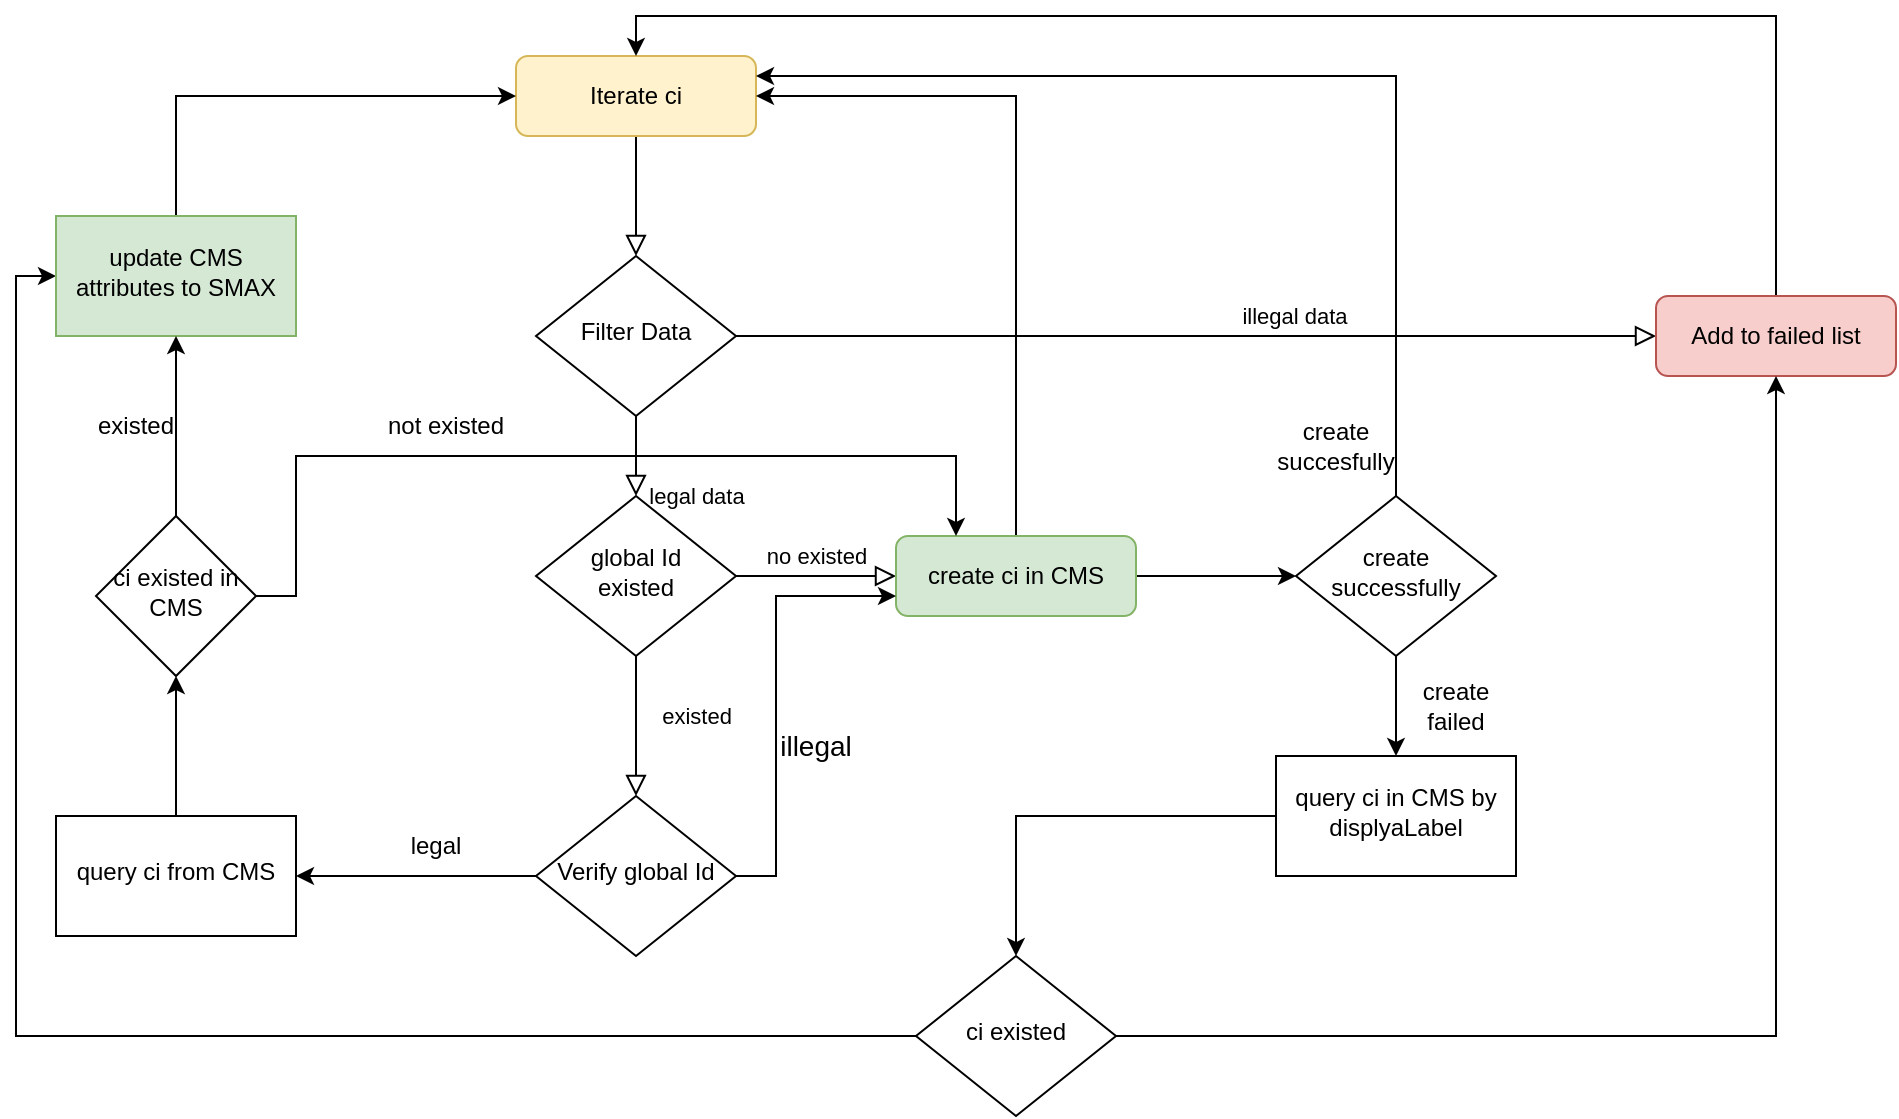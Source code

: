 <mxfile version="16.2.2" type="github">
  <diagram id="C5RBs43oDa-KdzZeNtuy" name="Page-1">
    <mxGraphModel dx="1038" dy="643" grid="1" gridSize="10" guides="1" tooltips="1" connect="1" arrows="1" fold="1" page="1" pageScale="1" pageWidth="827" pageHeight="1169" math="0" shadow="0">
      <root>
        <mxCell id="WIyWlLk6GJQsqaUBKTNV-0" />
        <mxCell id="WIyWlLk6GJQsqaUBKTNV-1" parent="WIyWlLk6GJQsqaUBKTNV-0" />
        <mxCell id="WIyWlLk6GJQsqaUBKTNV-2" value="" style="rounded=0;html=1;jettySize=auto;orthogonalLoop=1;fontSize=11;endArrow=block;endFill=0;endSize=8;strokeWidth=1;shadow=0;labelBackgroundColor=none;edgeStyle=orthogonalEdgeStyle;" parent="WIyWlLk6GJQsqaUBKTNV-1" source="WIyWlLk6GJQsqaUBKTNV-3" target="WIyWlLk6GJQsqaUBKTNV-6" edge="1">
          <mxGeometry relative="1" as="geometry" />
        </mxCell>
        <mxCell id="WIyWlLk6GJQsqaUBKTNV-3" value="Iterate ci" style="rounded=1;whiteSpace=wrap;html=1;fontSize=12;glass=0;strokeWidth=1;shadow=0;fillColor=#fff2cc;strokeColor=#d6b656;" parent="WIyWlLk6GJQsqaUBKTNV-1" vertex="1">
          <mxGeometry x="280" y="70" width="120" height="40" as="geometry" />
        </mxCell>
        <mxCell id="WIyWlLk6GJQsqaUBKTNV-4" value="legal data" style="rounded=0;html=1;jettySize=auto;orthogonalLoop=1;fontSize=11;endArrow=block;endFill=0;endSize=8;strokeWidth=1;shadow=0;labelBackgroundColor=none;edgeStyle=orthogonalEdgeStyle;" parent="WIyWlLk6GJQsqaUBKTNV-1" source="WIyWlLk6GJQsqaUBKTNV-6" target="WIyWlLk6GJQsqaUBKTNV-10" edge="1">
          <mxGeometry x="1" y="30" relative="1" as="geometry">
            <mxPoint as="offset" />
          </mxGeometry>
        </mxCell>
        <mxCell id="WIyWlLk6GJQsqaUBKTNV-5" value="illegal data" style="edgeStyle=orthogonalEdgeStyle;rounded=0;html=1;jettySize=auto;orthogonalLoop=1;fontSize=11;endArrow=block;endFill=0;endSize=8;strokeWidth=1;shadow=0;labelBackgroundColor=none;" parent="WIyWlLk6GJQsqaUBKTNV-1" source="WIyWlLk6GJQsqaUBKTNV-6" target="WIyWlLk6GJQsqaUBKTNV-7" edge="1">
          <mxGeometry x="0.214" y="10" relative="1" as="geometry">
            <mxPoint as="offset" />
          </mxGeometry>
        </mxCell>
        <mxCell id="WIyWlLk6GJQsqaUBKTNV-6" value="Filter Data" style="rhombus;whiteSpace=wrap;html=1;shadow=0;fontFamily=Helvetica;fontSize=12;align=center;strokeWidth=1;spacing=6;spacingTop=-4;" parent="WIyWlLk6GJQsqaUBKTNV-1" vertex="1">
          <mxGeometry x="290" y="170" width="100" height="80" as="geometry" />
        </mxCell>
        <mxCell id="2wZz1OtGQcBtz8wy5y7g-34" style="edgeStyle=orthogonalEdgeStyle;rounded=0;orthogonalLoop=1;jettySize=auto;html=1;entryX=0.5;entryY=0;entryDx=0;entryDy=0;fontSize=12;" edge="1" parent="WIyWlLk6GJQsqaUBKTNV-1" source="WIyWlLk6GJQsqaUBKTNV-7" target="WIyWlLk6GJQsqaUBKTNV-3">
          <mxGeometry relative="1" as="geometry">
            <Array as="points">
              <mxPoint x="910" y="50" />
              <mxPoint x="340" y="50" />
            </Array>
          </mxGeometry>
        </mxCell>
        <mxCell id="WIyWlLk6GJQsqaUBKTNV-7" value="Add to failed list" style="rounded=1;whiteSpace=wrap;html=1;fontSize=12;glass=0;strokeWidth=1;shadow=0;fillColor=#f8cecc;strokeColor=#b85450;" parent="WIyWlLk6GJQsqaUBKTNV-1" vertex="1">
          <mxGeometry x="850" y="190" width="120" height="40" as="geometry" />
        </mxCell>
        <mxCell id="WIyWlLk6GJQsqaUBKTNV-8" value="existed" style="rounded=0;html=1;jettySize=auto;orthogonalLoop=1;fontSize=11;endArrow=block;endFill=0;endSize=8;strokeWidth=1;shadow=0;labelBackgroundColor=none;edgeStyle=orthogonalEdgeStyle;" parent="WIyWlLk6GJQsqaUBKTNV-1" source="WIyWlLk6GJQsqaUBKTNV-10" edge="1">
          <mxGeometry x="-0.143" y="30" relative="1" as="geometry">
            <mxPoint as="offset" />
            <mxPoint x="340" y="440" as="targetPoint" />
          </mxGeometry>
        </mxCell>
        <mxCell id="WIyWlLk6GJQsqaUBKTNV-9" value="no existed" style="edgeStyle=orthogonalEdgeStyle;rounded=0;html=1;jettySize=auto;orthogonalLoop=1;fontSize=11;endArrow=block;endFill=0;endSize=8;strokeWidth=1;shadow=0;labelBackgroundColor=none;" parent="WIyWlLk6GJQsqaUBKTNV-1" source="WIyWlLk6GJQsqaUBKTNV-10" target="WIyWlLk6GJQsqaUBKTNV-12" edge="1">
          <mxGeometry y="10" relative="1" as="geometry">
            <mxPoint as="offset" />
          </mxGeometry>
        </mxCell>
        <mxCell id="WIyWlLk6GJQsqaUBKTNV-10" value="global Id&lt;br&gt;existed" style="rhombus;whiteSpace=wrap;html=1;shadow=0;fontFamily=Helvetica;fontSize=12;align=center;strokeWidth=1;spacing=6;spacingTop=-4;" parent="WIyWlLk6GJQsqaUBKTNV-1" vertex="1">
          <mxGeometry x="290" y="290" width="100" height="80" as="geometry" />
        </mxCell>
        <mxCell id="2wZz1OtGQcBtz8wy5y7g-21" style="edgeStyle=orthogonalEdgeStyle;rounded=0;orthogonalLoop=1;jettySize=auto;html=1;fontSize=14;entryX=1;entryY=0.5;entryDx=0;entryDy=0;" edge="1" parent="WIyWlLk6GJQsqaUBKTNV-1" source="WIyWlLk6GJQsqaUBKTNV-12" target="WIyWlLk6GJQsqaUBKTNV-3">
          <mxGeometry relative="1" as="geometry">
            <mxPoint x="530" y="30" as="targetPoint" />
            <Array as="points">
              <mxPoint x="530" y="90" />
            </Array>
          </mxGeometry>
        </mxCell>
        <mxCell id="2wZz1OtGQcBtz8wy5y7g-40" value="" style="edgeStyle=orthogonalEdgeStyle;rounded=0;orthogonalLoop=1;jettySize=auto;html=1;fontSize=12;" edge="1" parent="WIyWlLk6GJQsqaUBKTNV-1" source="WIyWlLk6GJQsqaUBKTNV-12" target="2wZz1OtGQcBtz8wy5y7g-39">
          <mxGeometry relative="1" as="geometry" />
        </mxCell>
        <mxCell id="WIyWlLk6GJQsqaUBKTNV-12" value="create ci in CMS" style="rounded=1;whiteSpace=wrap;html=1;fontSize=12;glass=0;strokeWidth=1;shadow=0;fillColor=#d5e8d4;strokeColor=#82b366;" parent="WIyWlLk6GJQsqaUBKTNV-1" vertex="1">
          <mxGeometry x="470" y="310" width="120" height="40" as="geometry" />
        </mxCell>
        <mxCell id="2wZz1OtGQcBtz8wy5y7g-6" style="edgeStyle=orthogonalEdgeStyle;rounded=0;orthogonalLoop=1;jettySize=auto;html=1;entryX=0.5;entryY=1;entryDx=0;entryDy=0;" edge="1" parent="WIyWlLk6GJQsqaUBKTNV-1" source="2wZz1OtGQcBtz8wy5y7g-4" target="WIyWlLk6GJQsqaUBKTNV-7">
          <mxGeometry relative="1" as="geometry">
            <Array as="points">
              <mxPoint x="910" y="560" />
            </Array>
          </mxGeometry>
        </mxCell>
        <mxCell id="2wZz1OtGQcBtz8wy5y7g-8" style="edgeStyle=orthogonalEdgeStyle;rounded=0;orthogonalLoop=1;jettySize=auto;html=1;entryX=0;entryY=0.5;entryDx=0;entryDy=0;" edge="1" parent="WIyWlLk6GJQsqaUBKTNV-1" source="2wZz1OtGQcBtz8wy5y7g-4" target="2wZz1OtGQcBtz8wy5y7g-15">
          <mxGeometry relative="1" as="geometry">
            <mxPoint x="20" y="120" as="targetPoint" />
          </mxGeometry>
        </mxCell>
        <mxCell id="2wZz1OtGQcBtz8wy5y7g-4" value="ci existed" style="rhombus;whiteSpace=wrap;html=1;shadow=0;fontFamily=Helvetica;fontSize=12;align=center;strokeWidth=1;spacing=6;spacingTop=-4;" vertex="1" parent="WIyWlLk6GJQsqaUBKTNV-1">
          <mxGeometry x="480" y="520" width="100" height="80" as="geometry" />
        </mxCell>
        <mxCell id="2wZz1OtGQcBtz8wy5y7g-22" style="edgeStyle=orthogonalEdgeStyle;rounded=0;orthogonalLoop=1;jettySize=auto;html=1;fontSize=14;" edge="1" parent="WIyWlLk6GJQsqaUBKTNV-1" source="2wZz1OtGQcBtz8wy5y7g-12">
          <mxGeometry relative="1" as="geometry">
            <mxPoint x="470" y="340" as="targetPoint" />
            <Array as="points">
              <mxPoint x="410" y="480" />
              <mxPoint x="410" y="340" />
              <mxPoint x="470" y="340" />
            </Array>
          </mxGeometry>
        </mxCell>
        <mxCell id="2wZz1OtGQcBtz8wy5y7g-27" value="" style="edgeStyle=orthogonalEdgeStyle;rounded=0;orthogonalLoop=1;jettySize=auto;html=1;fontSize=12;" edge="1" parent="WIyWlLk6GJQsqaUBKTNV-1" source="2wZz1OtGQcBtz8wy5y7g-12" target="2wZz1OtGQcBtz8wy5y7g-13">
          <mxGeometry relative="1" as="geometry" />
        </mxCell>
        <mxCell id="2wZz1OtGQcBtz8wy5y7g-12" value="Verify global Id" style="rhombus;whiteSpace=wrap;html=1;shadow=0;fontFamily=Helvetica;fontSize=12;align=center;strokeWidth=1;spacing=6;spacingTop=-4;" vertex="1" parent="WIyWlLk6GJQsqaUBKTNV-1">
          <mxGeometry x="290" y="440" width="100" height="80" as="geometry" />
        </mxCell>
        <mxCell id="2wZz1OtGQcBtz8wy5y7g-29" value="" style="edgeStyle=orthogonalEdgeStyle;rounded=0;orthogonalLoop=1;jettySize=auto;html=1;fontSize=12;" edge="1" parent="WIyWlLk6GJQsqaUBKTNV-1" source="2wZz1OtGQcBtz8wy5y7g-13" target="2wZz1OtGQcBtz8wy5y7g-28">
          <mxGeometry relative="1" as="geometry">
            <Array as="points">
              <mxPoint x="110" y="420" />
              <mxPoint x="110" y="420" />
            </Array>
          </mxGeometry>
        </mxCell>
        <mxCell id="2wZz1OtGQcBtz8wy5y7g-13" value="query ci from CMS" style="whiteSpace=wrap;html=1;shadow=0;strokeWidth=1;spacing=6;spacingTop=-4;" vertex="1" parent="WIyWlLk6GJQsqaUBKTNV-1">
          <mxGeometry x="50" y="450" width="120" height="60" as="geometry" />
        </mxCell>
        <mxCell id="2wZz1OtGQcBtz8wy5y7g-17" style="edgeStyle=orthogonalEdgeStyle;rounded=0;orthogonalLoop=1;jettySize=auto;html=1;entryX=0;entryY=0.5;entryDx=0;entryDy=0;" edge="1" parent="WIyWlLk6GJQsqaUBKTNV-1" source="2wZz1OtGQcBtz8wy5y7g-15" target="WIyWlLk6GJQsqaUBKTNV-3">
          <mxGeometry relative="1" as="geometry">
            <Array as="points">
              <mxPoint x="110" y="90" />
            </Array>
          </mxGeometry>
        </mxCell>
        <mxCell id="2wZz1OtGQcBtz8wy5y7g-15" value="update CMS attributes to SMAX" style="whiteSpace=wrap;html=1;shadow=0;strokeWidth=1;spacing=6;spacingTop=-4;fillColor=#d5e8d4;strokeColor=#82b366;" vertex="1" parent="WIyWlLk6GJQsqaUBKTNV-1">
          <mxGeometry x="50" y="150" width="120" height="60" as="geometry" />
        </mxCell>
        <mxCell id="2wZz1OtGQcBtz8wy5y7g-23" value="legal" style="text;html=1;strokeColor=none;fillColor=none;align=center;verticalAlign=middle;whiteSpace=wrap;rounded=0;" vertex="1" parent="WIyWlLk6GJQsqaUBKTNV-1">
          <mxGeometry x="210" y="450" width="60" height="30" as="geometry" />
        </mxCell>
        <mxCell id="2wZz1OtGQcBtz8wy5y7g-24" value="illegal" style="text;html=1;strokeColor=none;fillColor=none;align=center;verticalAlign=middle;whiteSpace=wrap;rounded=0;fontSize=14;" vertex="1" parent="WIyWlLk6GJQsqaUBKTNV-1">
          <mxGeometry x="400" y="400" width="60" height="30" as="geometry" />
        </mxCell>
        <mxCell id="2wZz1OtGQcBtz8wy5y7g-30" style="edgeStyle=orthogonalEdgeStyle;rounded=0;orthogonalLoop=1;jettySize=auto;html=1;entryX=0.25;entryY=0;entryDx=0;entryDy=0;fontSize=12;" edge="1" parent="WIyWlLk6GJQsqaUBKTNV-1" source="2wZz1OtGQcBtz8wy5y7g-28" target="WIyWlLk6GJQsqaUBKTNV-12">
          <mxGeometry relative="1" as="geometry">
            <Array as="points">
              <mxPoint x="170" y="340" />
              <mxPoint x="170" y="270" />
              <mxPoint x="500" y="270" />
            </Array>
          </mxGeometry>
        </mxCell>
        <mxCell id="2wZz1OtGQcBtz8wy5y7g-32" value="" style="edgeStyle=orthogonalEdgeStyle;rounded=0;orthogonalLoop=1;jettySize=auto;html=1;fontSize=12;" edge="1" parent="WIyWlLk6GJQsqaUBKTNV-1" source="2wZz1OtGQcBtz8wy5y7g-28" target="2wZz1OtGQcBtz8wy5y7g-15">
          <mxGeometry relative="1" as="geometry" />
        </mxCell>
        <mxCell id="2wZz1OtGQcBtz8wy5y7g-28" value="ci existed in CMS" style="rhombus;whiteSpace=wrap;html=1;shadow=0;strokeWidth=1;spacing=6;spacingTop=-4;" vertex="1" parent="WIyWlLk6GJQsqaUBKTNV-1">
          <mxGeometry x="70" y="300" width="80" height="80" as="geometry" />
        </mxCell>
        <mxCell id="2wZz1OtGQcBtz8wy5y7g-31" value="not existed" style="text;html=1;strokeColor=none;fillColor=none;align=center;verticalAlign=middle;whiteSpace=wrap;rounded=0;fontSize=12;" vertex="1" parent="WIyWlLk6GJQsqaUBKTNV-1">
          <mxGeometry x="210" y="240" width="70" height="30" as="geometry" />
        </mxCell>
        <mxCell id="2wZz1OtGQcBtz8wy5y7g-33" value="existed" style="text;html=1;strokeColor=none;fillColor=none;align=center;verticalAlign=middle;whiteSpace=wrap;rounded=0;fontSize=12;" vertex="1" parent="WIyWlLk6GJQsqaUBKTNV-1">
          <mxGeometry x="60" y="240" width="60" height="30" as="geometry" />
        </mxCell>
        <mxCell id="2wZz1OtGQcBtz8wy5y7g-43" style="edgeStyle=orthogonalEdgeStyle;rounded=0;orthogonalLoop=1;jettySize=auto;html=1;fontSize=12;" edge="1" parent="WIyWlLk6GJQsqaUBKTNV-1" source="2wZz1OtGQcBtz8wy5y7g-39" target="WIyWlLk6GJQsqaUBKTNV-3">
          <mxGeometry relative="1" as="geometry">
            <mxPoint x="720" y="70" as="targetPoint" />
            <Array as="points">
              <mxPoint x="720" y="80" />
            </Array>
          </mxGeometry>
        </mxCell>
        <mxCell id="2wZz1OtGQcBtz8wy5y7g-46" value="" style="edgeStyle=orthogonalEdgeStyle;rounded=0;orthogonalLoop=1;jettySize=auto;html=1;fontSize=12;" edge="1" parent="WIyWlLk6GJQsqaUBKTNV-1" source="2wZz1OtGQcBtz8wy5y7g-39" target="2wZz1OtGQcBtz8wy5y7g-45">
          <mxGeometry relative="1" as="geometry" />
        </mxCell>
        <mxCell id="2wZz1OtGQcBtz8wy5y7g-39" value="create successfully" style="rhombus;whiteSpace=wrap;html=1;shadow=0;fontFamily=Helvetica;fontSize=12;align=center;strokeWidth=1;spacing=6;spacingTop=-4;" vertex="1" parent="WIyWlLk6GJQsqaUBKTNV-1">
          <mxGeometry x="670" y="290" width="100" height="80" as="geometry" />
        </mxCell>
        <mxCell id="2wZz1OtGQcBtz8wy5y7g-44" value="create succesfully" style="text;html=1;strokeColor=none;fillColor=none;align=center;verticalAlign=middle;whiteSpace=wrap;rounded=0;fontSize=12;" vertex="1" parent="WIyWlLk6GJQsqaUBKTNV-1">
          <mxGeometry x="660" y="250" width="60" height="30" as="geometry" />
        </mxCell>
        <mxCell id="2wZz1OtGQcBtz8wy5y7g-47" style="edgeStyle=orthogonalEdgeStyle;rounded=0;orthogonalLoop=1;jettySize=auto;html=1;entryX=0.5;entryY=0;entryDx=0;entryDy=0;fontSize=12;" edge="1" parent="WIyWlLk6GJQsqaUBKTNV-1" source="2wZz1OtGQcBtz8wy5y7g-45" target="2wZz1OtGQcBtz8wy5y7g-4">
          <mxGeometry relative="1" as="geometry" />
        </mxCell>
        <mxCell id="2wZz1OtGQcBtz8wy5y7g-45" value="query ci in CMS by displyaLabel" style="whiteSpace=wrap;html=1;shadow=0;strokeWidth=1;spacing=6;spacingTop=-4;" vertex="1" parent="WIyWlLk6GJQsqaUBKTNV-1">
          <mxGeometry x="660" y="420" width="120" height="60" as="geometry" />
        </mxCell>
        <mxCell id="2wZz1OtGQcBtz8wy5y7g-48" value="create failed" style="text;html=1;strokeColor=none;fillColor=none;align=center;verticalAlign=middle;whiteSpace=wrap;rounded=0;fontSize=12;" vertex="1" parent="WIyWlLk6GJQsqaUBKTNV-1">
          <mxGeometry x="720" y="380" width="60" height="30" as="geometry" />
        </mxCell>
      </root>
    </mxGraphModel>
  </diagram>
</mxfile>
